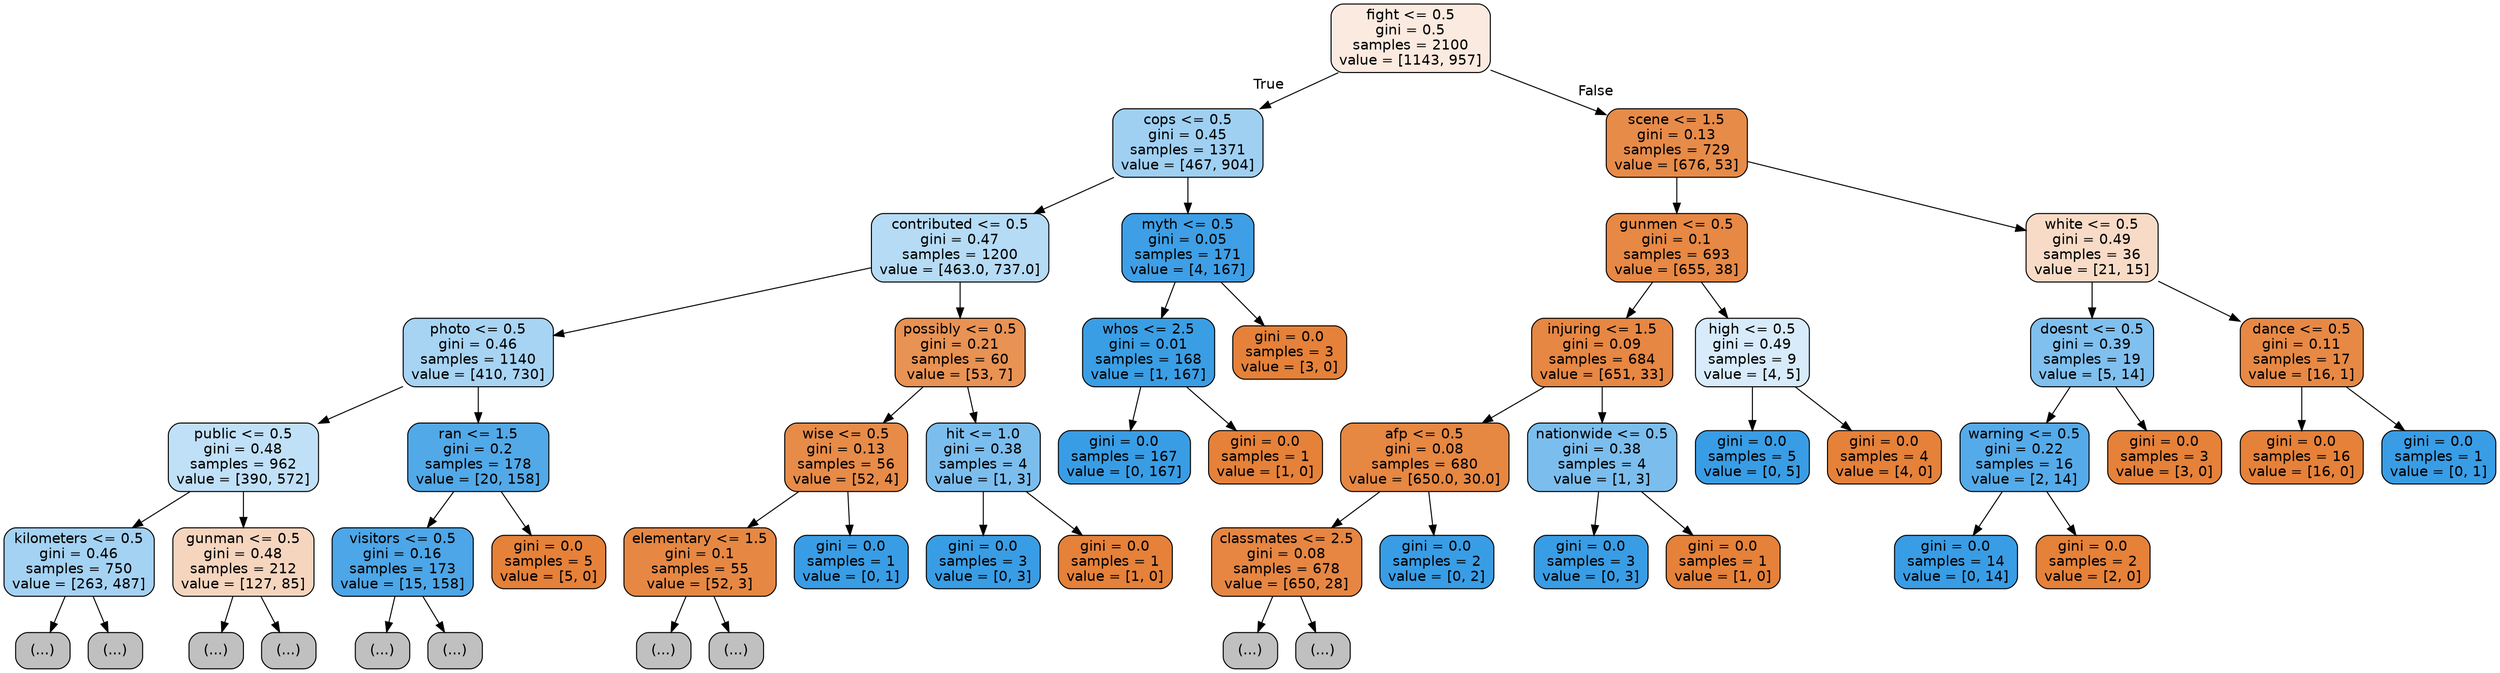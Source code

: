 digraph Tree {
node [shape=box, style="filled, rounded", color="black", fontname="helvetica"] ;
edge [fontname="helvetica"] ;
0 [label="fight <= 0.5\ngini = 0.5\nsamples = 2100\nvalue = [1143, 957]", fillcolor="#fbeadf"] ;
1 [label="cops <= 0.5\ngini = 0.45\nsamples = 1371\nvalue = [467, 904]", fillcolor="#9fd0f2"] ;
0 -> 1 [labeldistance=2.5, labelangle=45, headlabel="True"] ;
2 [label="contributed <= 0.5\ngini = 0.47\nsamples = 1200\nvalue = [463.0, 737.0]", fillcolor="#b5dbf5"] ;
1 -> 2 ;
3 [label="photo <= 0.5\ngini = 0.46\nsamples = 1140\nvalue = [410, 730]", fillcolor="#a8d4f4"] ;
2 -> 3 ;
4 [label="public <= 0.5\ngini = 0.48\nsamples = 962\nvalue = [390, 572]", fillcolor="#c0e0f7"] ;
3 -> 4 ;
5 [label="kilometers <= 0.5\ngini = 0.46\nsamples = 750\nvalue = [263, 487]", fillcolor="#a4d2f3"] ;
4 -> 5 ;
6 [label="(...)", fillcolor="#C0C0C0"] ;
5 -> 6 ;
13 [label="(...)", fillcolor="#C0C0C0"] ;
5 -> 13 ;
18 [label="gunman <= 0.5\ngini = 0.48\nsamples = 212\nvalue = [127, 85]", fillcolor="#f6d5be"] ;
4 -> 18 ;
19 [label="(...)", fillcolor="#C0C0C0"] ;
18 -> 19 ;
24 [label="(...)", fillcolor="#C0C0C0"] ;
18 -> 24 ;
29 [label="ran <= 1.5\ngini = 0.2\nsamples = 178\nvalue = [20, 158]", fillcolor="#52a9e8"] ;
3 -> 29 ;
30 [label="visitors <= 0.5\ngini = 0.16\nsamples = 173\nvalue = [15, 158]", fillcolor="#4ca6e7"] ;
29 -> 30 ;
31 [label="(...)", fillcolor="#C0C0C0"] ;
30 -> 31 ;
38 [label="(...)", fillcolor="#C0C0C0"] ;
30 -> 38 ;
41 [label="gini = 0.0\nsamples = 5\nvalue = [5, 0]", fillcolor="#e58139"] ;
29 -> 41 ;
42 [label="possibly <= 0.5\ngini = 0.21\nsamples = 60\nvalue = [53, 7]", fillcolor="#e89253"] ;
2 -> 42 ;
43 [label="wise <= 0.5\ngini = 0.13\nsamples = 56\nvalue = [52, 4]", fillcolor="#e78b48"] ;
42 -> 43 ;
44 [label="elementary <= 1.5\ngini = 0.1\nsamples = 55\nvalue = [52, 3]", fillcolor="#e68844"] ;
43 -> 44 ;
45 [label="(...)", fillcolor="#C0C0C0"] ;
44 -> 45 ;
50 [label="(...)", fillcolor="#C0C0C0"] ;
44 -> 50 ;
51 [label="gini = 0.0\nsamples = 1\nvalue = [0, 1]", fillcolor="#399de5"] ;
43 -> 51 ;
52 [label="hit <= 1.0\ngini = 0.38\nsamples = 4\nvalue = [1, 3]", fillcolor="#7bbeee"] ;
42 -> 52 ;
53 [label="gini = 0.0\nsamples = 3\nvalue = [0, 3]", fillcolor="#399de5"] ;
52 -> 53 ;
54 [label="gini = 0.0\nsamples = 1\nvalue = [1, 0]", fillcolor="#e58139"] ;
52 -> 54 ;
55 [label="myth <= 0.5\ngini = 0.05\nsamples = 171\nvalue = [4, 167]", fillcolor="#3e9fe6"] ;
1 -> 55 ;
56 [label="whos <= 2.5\ngini = 0.01\nsamples = 168\nvalue = [1, 167]", fillcolor="#3a9ee5"] ;
55 -> 56 ;
57 [label="gini = 0.0\nsamples = 167\nvalue = [0, 167]", fillcolor="#399de5"] ;
56 -> 57 ;
58 [label="gini = 0.0\nsamples = 1\nvalue = [1, 0]", fillcolor="#e58139"] ;
56 -> 58 ;
59 [label="gini = 0.0\nsamples = 3\nvalue = [3, 0]", fillcolor="#e58139"] ;
55 -> 59 ;
60 [label="scene <= 1.5\ngini = 0.13\nsamples = 729\nvalue = [676, 53]", fillcolor="#e78b49"] ;
0 -> 60 [labeldistance=2.5, labelangle=-45, headlabel="False"] ;
61 [label="gunmen <= 0.5\ngini = 0.1\nsamples = 693\nvalue = [655, 38]", fillcolor="#e78844"] ;
60 -> 61 ;
62 [label="injuring <= 1.5\ngini = 0.09\nsamples = 684\nvalue = [651, 33]", fillcolor="#e68743"] ;
61 -> 62 ;
63 [label="afp <= 0.5\ngini = 0.08\nsamples = 680\nvalue = [650.0, 30.0]", fillcolor="#e68742"] ;
62 -> 63 ;
64 [label="classmates <= 2.5\ngini = 0.08\nsamples = 678\nvalue = [650, 28]", fillcolor="#e68642"] ;
63 -> 64 ;
65 [label="(...)", fillcolor="#C0C0C0"] ;
64 -> 65 ;
72 [label="(...)", fillcolor="#C0C0C0"] ;
64 -> 72 ;
73 [label="gini = 0.0\nsamples = 2\nvalue = [0, 2]", fillcolor="#399de5"] ;
63 -> 73 ;
74 [label="nationwide <= 0.5\ngini = 0.38\nsamples = 4\nvalue = [1, 3]", fillcolor="#7bbeee"] ;
62 -> 74 ;
75 [label="gini = 0.0\nsamples = 3\nvalue = [0, 3]", fillcolor="#399de5"] ;
74 -> 75 ;
76 [label="gini = 0.0\nsamples = 1\nvalue = [1, 0]", fillcolor="#e58139"] ;
74 -> 76 ;
77 [label="high <= 0.5\ngini = 0.49\nsamples = 9\nvalue = [4, 5]", fillcolor="#d7ebfa"] ;
61 -> 77 ;
78 [label="gini = 0.0\nsamples = 5\nvalue = [0, 5]", fillcolor="#399de5"] ;
77 -> 78 ;
79 [label="gini = 0.0\nsamples = 4\nvalue = [4, 0]", fillcolor="#e58139"] ;
77 -> 79 ;
80 [label="white <= 0.5\ngini = 0.49\nsamples = 36\nvalue = [21, 15]", fillcolor="#f8dbc6"] ;
60 -> 80 ;
81 [label="doesnt <= 0.5\ngini = 0.39\nsamples = 19\nvalue = [5, 14]", fillcolor="#80c0ee"] ;
80 -> 81 ;
82 [label="warning <= 0.5\ngini = 0.22\nsamples = 16\nvalue = [2, 14]", fillcolor="#55abe9"] ;
81 -> 82 ;
83 [label="gini = 0.0\nsamples = 14\nvalue = [0, 14]", fillcolor="#399de5"] ;
82 -> 83 ;
84 [label="gini = 0.0\nsamples = 2\nvalue = [2, 0]", fillcolor="#e58139"] ;
82 -> 84 ;
85 [label="gini = 0.0\nsamples = 3\nvalue = [3, 0]", fillcolor="#e58139"] ;
81 -> 85 ;
86 [label="dance <= 0.5\ngini = 0.11\nsamples = 17\nvalue = [16, 1]", fillcolor="#e78945"] ;
80 -> 86 ;
87 [label="gini = 0.0\nsamples = 16\nvalue = [16, 0]", fillcolor="#e58139"] ;
86 -> 87 ;
88 [label="gini = 0.0\nsamples = 1\nvalue = [0, 1]", fillcolor="#399de5"] ;
86 -> 88 ;
}